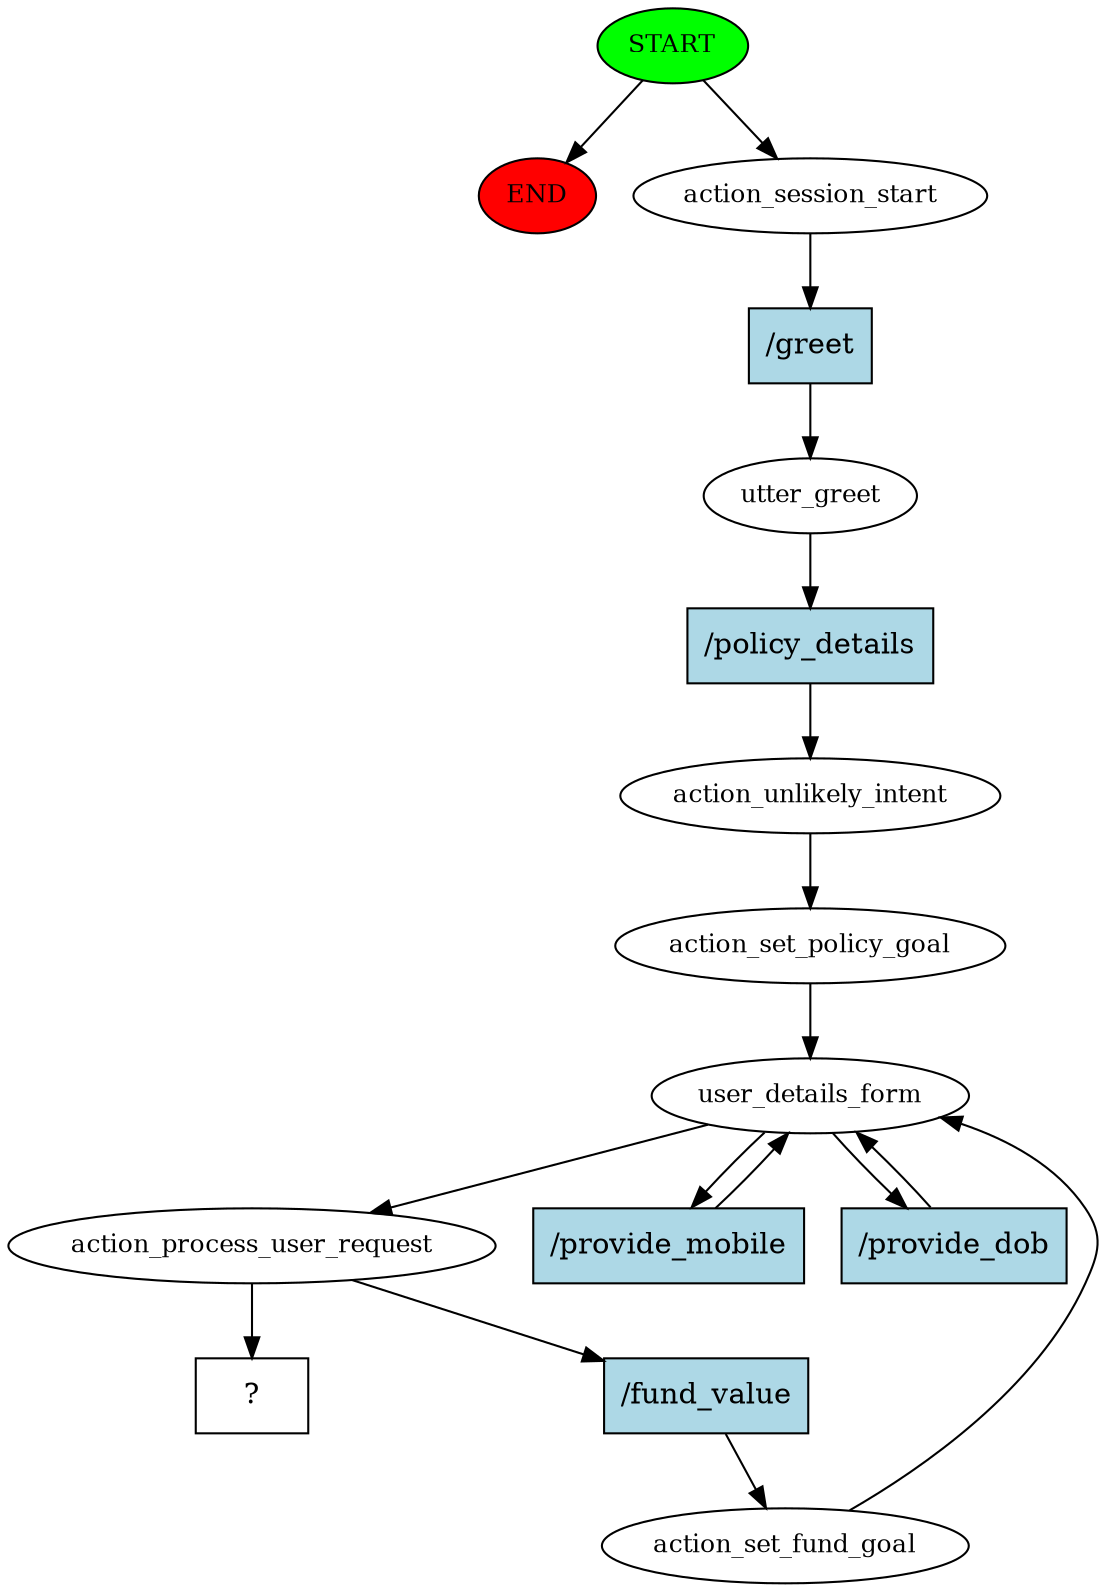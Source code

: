 digraph  {
0 [class="start active", fillcolor=green, fontsize=12, label=START, style=filled];
"-1" [class=end, fillcolor=red, fontsize=12, label=END, style=filled];
1 [class=active, fontsize=12, label=action_session_start];
2 [class=active, fontsize=12, label=utter_greet];
3 [class=active, fontsize=12, label=action_unlikely_intent];
4 [class=active, fontsize=12, label=action_set_policy_goal];
5 [class=active, fontsize=12, label=user_details_form];
8 [class=active, fontsize=12, label=action_process_user_request];
9 [class=active, fontsize=12, label=action_set_fund_goal];
14 [class="intent dashed active", label="  ?  ", shape=rect];
15 [class="intent active", fillcolor=lightblue, label="/greet", shape=rect, style=filled];
16 [class="intent active", fillcolor=lightblue, label="/policy_details", shape=rect, style=filled];
17 [class="intent active", fillcolor=lightblue, label="/provide_mobile", shape=rect, style=filled];
18 [class="intent active", fillcolor=lightblue, label="/provide_dob", shape=rect, style=filled];
19 [class="intent active", fillcolor=lightblue, label="/fund_value", shape=rect, style=filled];
0 -> "-1"  [class="", key=NONE, label=""];
0 -> 1  [class=active, key=NONE, label=""];
1 -> 15  [class=active, key=0];
2 -> 16  [class=active, key=0];
3 -> 4  [class=active, key=NONE, label=""];
4 -> 5  [class=active, key=NONE, label=""];
5 -> 8  [class=active, key=NONE, label=""];
5 -> 17  [class=active, key=0];
5 -> 18  [class=active, key=0];
8 -> 14  [class=active, key=NONE, label=""];
8 -> 19  [class=active, key=0];
9 -> 5  [class=active, key=NONE, label=""];
15 -> 2  [class=active, key=0];
16 -> 3  [class=active, key=0];
17 -> 5  [class=active, key=0];
18 -> 5  [class=active, key=0];
19 -> 9  [class=active, key=0];
}
